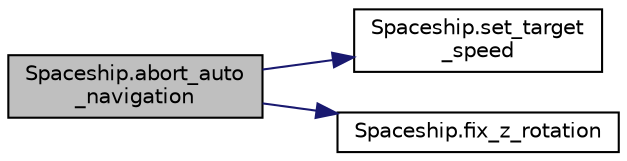 digraph "Spaceship.abort_auto_navigation"
{
  edge [fontname="Helvetica",fontsize="10",labelfontname="Helvetica",labelfontsize="10"];
  node [fontname="Helvetica",fontsize="10",shape=record];
  rankdir="LR";
  Node0 [label="Spaceship.abort_auto\l_navigation",height=0.2,width=0.4,color="black", fillcolor="grey75", style="filled", fontcolor="black"];
  Node0 -> Node1 [color="midnightblue",fontsize="10",style="solid",fontname="Helvetica"];
  Node1 [label="Spaceship.set_target\l_speed",height=0.2,width=0.4,color="black", fillcolor="white", style="filled",URL="$class_spaceship.html#ab0ef968d5442e5d536bcc0d887beacc6",tooltip="Setzt eine Zielgeschwindigkeit für das Raumschiff "];
  Node0 -> Node2 [color="midnightblue",fontsize="10",style="solid",fontname="Helvetica"];
  Node2 [label="Spaceship.fix_z_rotation",height=0.2,width=0.4,color="black", fillcolor="white", style="filled",URL="$class_spaceship.html#ae5251fec3b08bf9b4e34e2e854e27e9f",tooltip="Passt die lokale z-Rotation an "];
}
